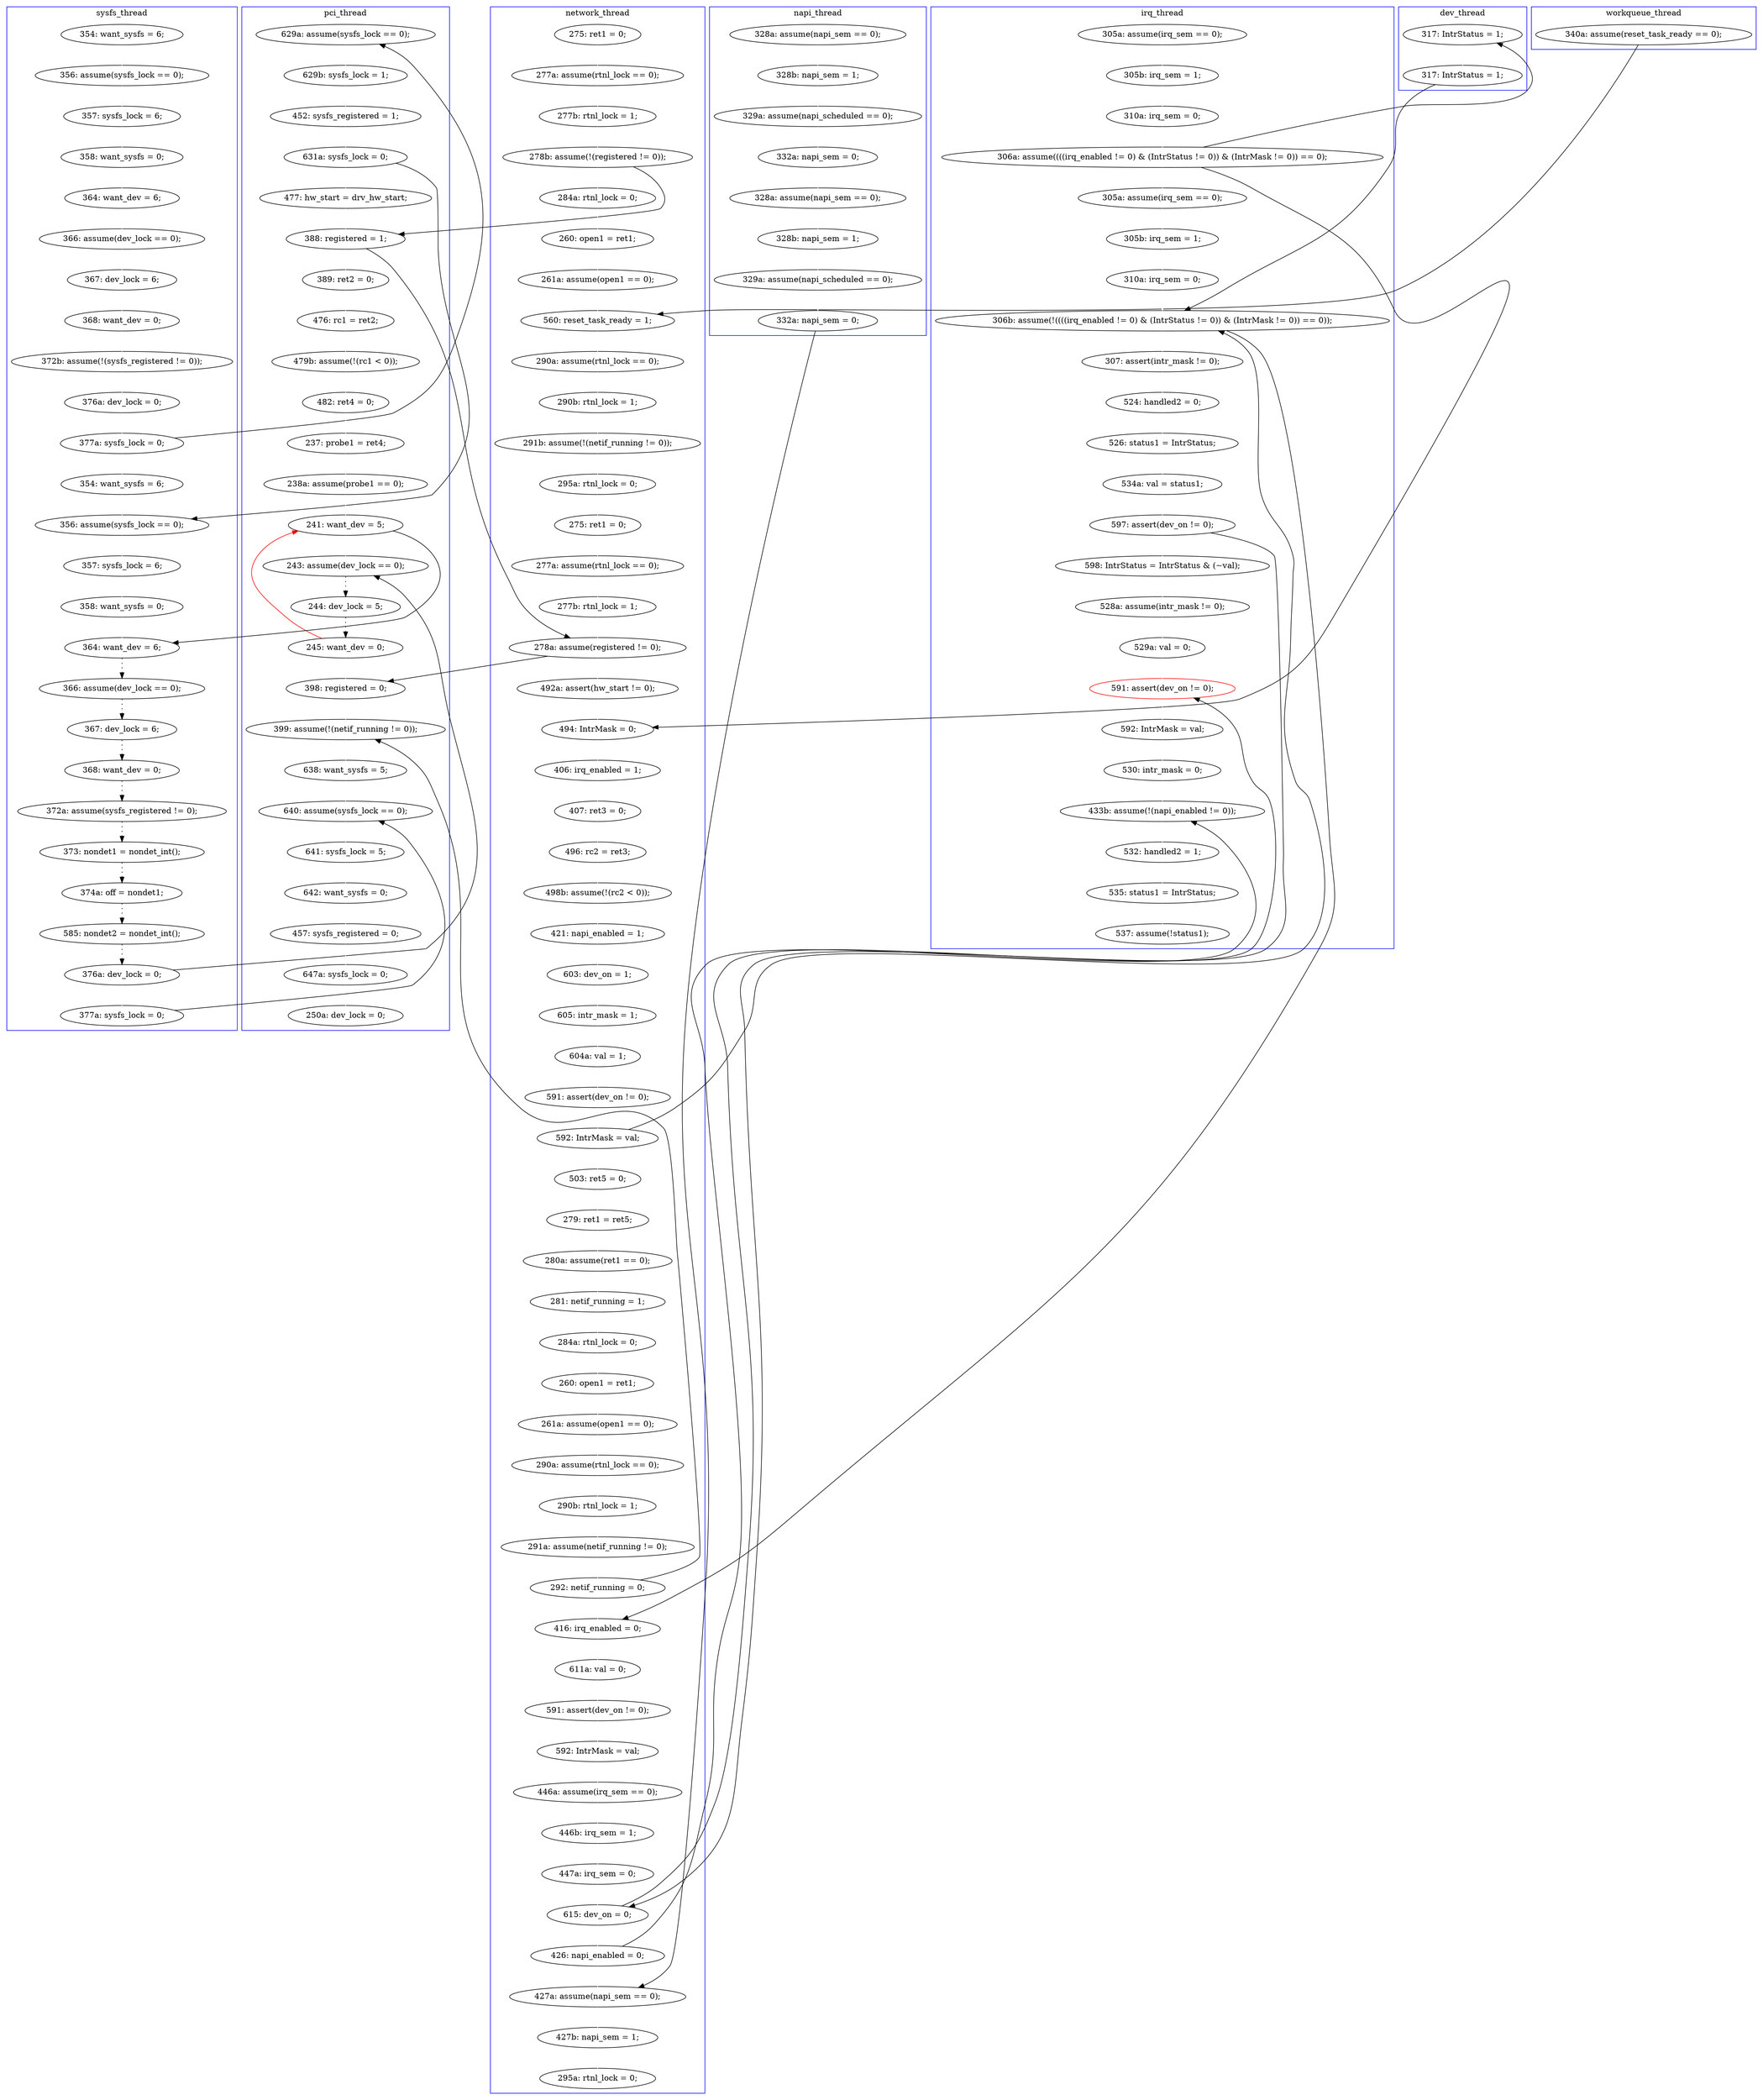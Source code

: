 digraph Counterexample {
	132 -> 133 [color = black, style = dotted]
	192 -> 195 [color = white, style = solid]
	108 -> 109 [color = black, style = dotted]
	189 -> 191 [color = white, style = solid]
	230 -> 231 [color = white, style = solid]
	60 -> 79 [color = white, style = solid]
	70 -> 75 [color = white, style = solid]
	265 -> 266 [color = white, style = solid]
	68 -> 70 [color = white, style = solid]
	170 -> 175 [color = white, style = solid]
	41 -> 46 [color = white, style = solid]
	91 -> 94 [color = white, style = solid]
	188 -> 189 [color = white, style = solid]
	272 -> 277 [color = white, style = solid]
	292 -> 296 [color = white, style = solid]
	36 -> 145 [color = black, style = solid, constraint = false]
	296 -> 303 [color = white, style = solid]
	118 -> 121 [color = white, style = solid]
	192 -> 220 [color = black, style = solid, constraint = false]
	133 -> 134 [color = black, style = dotted]
	59 -> 60 [color = white, style = solid]
	277 -> 292 [color = black, style = solid, constraint = false]
	177 -> 180 [color = white, style = solid]
	75 -> 164 [color = black, style = solid, constraint = false]
	53 -> 54 [color = white, style = solid]
	227 -> 230 [color = white, style = solid]
	202 -> 205 [color = white, style = solid]
	136 -> 137 [color = white, style = solid]
	213 -> 215 [color = white, style = solid]
	79 -> 96 [color = white, style = solid]
	231 -> 270 [color = white, style = solid]
	104 -> 108 [color = black, style = dotted]
	270 -> 271 [color = white, style = solid]
	161 -> 162 [color = white, style = solid]
	216 -> 257 [color = black, style = solid, constraint = false]
	94 -> 117 [color = white, style = solid]
	121 -> 220 [color = white, style = solid]
	87 -> 90 [color = white, style = solid]
	52 -> 53 [color = white, style = solid]
	191 -> 192 [color = white, style = solid]
	169 -> 170 [color = white, style = solid]
	256 -> 257 [color = white, style = solid]
	125 -> 128 [color = white, style = solid]
	115 -> 123 [color = black, style = dotted]
	180 -> 183 [color = white, style = solid]
	196 -> 199 [color = white, style = solid]
	249 -> 252 [color = white, style = solid]
	55 -> 57 [color = white, style = solid]
	51 -> 52 [color = white, style = solid]
	150 -> 151 [color = white, style = solid]
	309 -> 311 [color = white, style = solid]
	311 -> 313 [color = white, style = solid]
	212 -> 213 [color = white, style = solid]
	117 -> 118 [color = white, style = solid]
	305 -> 315 [color = white, style = solid]
	128 -> 246 [color = white, style = solid]
	127 -> 265 [color = black, style = solid, constraint = false]
	313 -> 324 [color = white, style = solid]
	277 -> 282 [color = white, style = solid]
	39 -> 40 [color = white, style = solid]
	112 -> 142 [color = white, style = solid]
	283 -> 284 [color = white, style = solid]
	220 -> 229 [color = white, style = solid]
	229 -> 240 [color = white, style = solid]
	223 -> 227 [color = white, style = solid]
	246 -> 248 [color = white, style = solid]
	215 -> 216 [color = white, style = solid]
	66 -> 68 [color = white, style = solid]
	46 -> 136 [color = white, style = solid]
	282 -> 283 [color = white, style = solid]
	164 -> 256 [color = black, style = solid, constraint = false]
	76 -> 80 [color = white, style = solid]
	40 -> 41 [color = white, style = solid]
	100 -> 102 [color = black, style = dotted]
	240 -> 241 [color = white, style = solid]
	60 -> 62 [color = black, style = solid, constraint = false]
	293 -> 305 [color = white, style = solid]
	93 -> 100 [color = black, style = solid, constraint = false]
	80 -> 83 [color = white, style = solid]
	109 -> 110 [color = black, style = dotted]
	86 -> 91 [color = white, style = solid]
	151 -> 153 [color = white, style = solid]
	255 -> 283 [color = black, style = solid, constraint = false]
	175 -> 176 [color = white, style = solid]
	303 -> 309 [color = white, style = solid]
	160 -> 161 [color = white, style = solid]
	62 -> 63 [color = white, style = solid]
	220 -> 223 [color = black, style = solid, constraint = false]
	47 -> 49 [color = white, style = solid]
	134 -> 93 [color = red, style = solid, constraint = false]
	248 -> 249 [color = white, style = solid]
	75 -> 76 [color = white, style = solid]
	245 -> 277 [color = black, style = solid, constraint = false]
	200 -> 201 [color = white, style = solid]
	154 -> 160 [color = white, style = solid]
	50 -> 51 [color = white, style = solid]
	282 -> 309 [color = black, style = solid, constraint = false]
	123 -> 132 [color = black, style = solid, constraint = false]
	251 -> 276 [color = white, style = solid]
	267 -> 293 [color = white, style = solid]
	85 -> 86 [color = white, style = solid]
	271 -> 272 [color = white, style = solid]
	201 -> 202 [color = white, style = solid]
	183 -> 187 [color = white, style = solid]
	252 -> 255 [color = white, style = solid]
	195 -> 196 [color = white, style = solid]
	90 -> 93 [color = white, style = solid]
	94 -> 170 [color = black, style = solid, constraint = false]
	68 -> 96 [color = black, style = solid, constraint = false]
	46 -> 75 [color = black, style = solid, constraint = false]
	110 -> 115 [color = black, style = dotted]
	83 -> 84 [color = white, style = solid]
	266 -> 267 [color = white, style = solid]
	142 -> 220 [color = black, style = solid, constraint = false]
	98 -> 100 [color = white, style = solid]
	54 -> 55 [color = white, style = solid]
	123 -> 127 [color = white, style = solid]
	153 -> 154 [color = white, style = solid]
	137 -> 140 [color = white, style = solid]
	96 -> 97 [color = white, style = solid]
	243 -> 245 [color = white, style = solid]
	284 -> 287 [color = white, style = solid]
	199 -> 200 [color = white, style = solid]
	84 -> 87 [color = white, style = solid]
	57 -> 59 [color = white, style = solid]
	241 -> 243 [color = white, style = solid]
	97 -> 98 [color = white, style = solid]
	176 -> 177 [color = white, style = solid]
	94 -> 112 [color = black, style = solid, constraint = false]
	145 -> 150 [color = white, style = solid]
	134 -> 256 [color = white, style = solid]
	140 -> 145 [color = white, style = solid]
	276 -> 278 [color = white, style = solid]
	216 -> 223 [color = white, style = solid]
	278 -> 292 [color = white, style = solid]
	162 -> 164 [color = white, style = solid]
	102 -> 103 [color = black, style = dotted]
	187 -> 188 [color = white, style = solid]
	205 -> 212 [color = white, style = solid]
	164 -> 169 [color = white, style = solid]
	93 -> 132 [color = white, style = solid]
	124 -> 125 [color = white, style = solid]
	262 -> 265 [color = white, style = solid]
	257 -> 262 [color = white, style = solid]
	63 -> 66 [color = white, style = solid]
	103 -> 104 [color = black, style = dotted]
	245 -> 251 [color = white, style = solid]
	49 -> 50 [color = white, style = solid]
	subgraph cluster5 {
		label = workqueue_thread
		color = blue
		36  [label = "340a: assume(reset_task_ready == 0);"]
	}
	subgraph cluster7 {
		label = dev_thread
		color = blue
		142  [label = "317: IntrStatus = 1;"]
		112  [label = "317: IntrStatus = 1;"]
	}
	subgraph cluster6 {
		label = sysfs_thread
		color = blue
		49  [label = "356: assume(sysfs_lock == 0);"]
		123  [label = "376a: dev_lock = 0;"]
		103  [label = "367: dev_lock = 6;"]
		47  [label = "354: want_sysfs = 6;"]
		50  [label = "357: sysfs_lock = 6;"]
		104  [label = "368: want_dev = 0;"]
		53  [label = "366: assume(dev_lock == 0);"]
		52  [label = "364: want_dev = 6;"]
		98  [label = "358: want_sysfs = 0;"]
		109  [label = "373: nondet1 = nondet_int();"]
		100  [label = "364: want_dev = 6;"]
		127  [label = "377a: sysfs_lock = 0;"]
		108  [label = "372a: assume(sysfs_registered != 0);"]
		96  [label = "356: assume(sysfs_lock == 0);"]
		54  [label = "367: dev_lock = 6;"]
		110  [label = "374a: off = nondet1;"]
		51  [label = "358: want_sysfs = 0;"]
		60  [label = "377a: sysfs_lock = 0;"]
		55  [label = "368: want_dev = 0;"]
		79  [label = "354: want_sysfs = 6;"]
		59  [label = "376a: dev_lock = 0;"]
		102  [label = "366: assume(dev_lock == 0);"]
		115  [label = "585: nondet2 = nondet_int();"]
		97  [label = "357: sysfs_lock = 6;"]
		57  [label = "372b: assume(!(sysfs_registered != 0));"]
	}
	subgraph cluster1 {
		label = pci_thread
		color = blue
		62  [label = "629a: assume(sysfs_lock == 0);"]
		84  [label = "482: ret4 = 0;"]
		63  [label = "629b: sysfs_lock = 1;"]
		266  [label = "641: sysfs_lock = 5;"]
		132  [label = "243: assume(dev_lock == 0);"]
		257  [label = "399: assume(!(netif_running != 0));"]
		265  [label = "640: assume(sysfs_lock == 0);"]
		267  [label = "642: want_sysfs = 0;"]
		87  [label = "237: probe1 = ret4;"]
		90  [label = "238a: assume(probe1 == 0);"]
		262  [label = "638: want_sysfs = 5;"]
		66  [label = "452: sysfs_registered = 1;"]
		83  [label = "479b: assume(!(rc1 < 0));"]
		293  [label = "457: sysfs_registered = 0;"]
		134  [label = "245: want_dev = 0;"]
		93  [label = "241: want_dev = 5;"]
		80  [label = "476: rc1 = ret2;"]
		75  [label = "388: registered = 1;"]
		133  [label = "244: dev_lock = 5;"]
		305  [label = "647a: sysfs_lock = 0;"]
		76  [label = "389: ret2 = 0;"]
		315  [label = "250a: dev_lock = 0;"]
		68  [label = "631a: sysfs_lock = 0;"]
		70  [label = "477: hw_start = drv_hw_start;"]
		256  [label = "398: registered = 0;"]
	}
	subgraph cluster3 {
		label = irq_thread
		color = blue
		220  [label = "306b: assume(!((((irq_enabled != 0) & (IntrStatus != 0)) & (IntrMask != 0)) == 0));"]
		324  [label = "537: assume(!status1);"]
		243  [label = "534a: val = status1;"]
		229  [label = "307: assert(intr_mask != 0);"]
		85  [label = "305a: assume(irq_sem == 0);"]
		94  [label = "306a: assume((((irq_enabled != 0) & (IntrStatus != 0)) & (IntrMask != 0)) == 0);"]
		240  [label = "524: handled2 = 0;"]
		303  [label = "530: intr_mask = 0;"]
		278  [label = "529a: val = 0;"]
		292  [label = "591: assert(dev_on != 0);", color = red]
		245  [label = "597: assert(dev_on != 0);"]
		276  [label = "528a: assume(intr_mask != 0);"]
		91  [label = "310a: irq_sem = 0;"]
		241  [label = "526: status1 = IntrStatus;"]
		296  [label = "592: IntrMask = val;"]
		251  [label = "598: IntrStatus = IntrStatus & (~val);"]
		313  [label = "535: status1 = IntrStatus;"]
		309  [label = "433b: assume(!(napi_enabled != 0));"]
		121  [label = "310a: irq_sem = 0;"]
		118  [label = "305b: irq_sem = 1;"]
		86  [label = "305b: irq_sem = 1;"]
		117  [label = "305a: assume(irq_sem == 0);"]
		311  [label = "532: handled2 = 1;"]
	}
	subgraph cluster2 {
		label = network_thread
		color = blue
		162  [label = "277b: rtnl_lock = 1;"]
		215  [label = "291a: assume(netif_running != 0);"]
		164  [label = "278a: assume(registered != 0);"]
		154  [label = "295a: rtnl_lock = 0;"]
		169  [label = "492a: assert(hw_start != 0);"]
		227  [label = "611a: val = 0;"]
		151  [label = "290b: rtnl_lock = 1;"]
		282  [label = "426: napi_enabled = 0;"]
		196  [label = "279: ret1 = ret5;"]
		200  [label = "281: netif_running = 1;"]
		202  [label = "260: open1 = ret1;"]
		270  [label = "446a: assume(irq_sem == 0);"]
		145  [label = "560: reset_task_ready = 1;"]
		188  [label = "605: intr_mask = 1;"]
		189  [label = "604a: val = 1;"]
		180  [label = "498b: assume(!(rc2 < 0));"]
		136  [label = "284a: rtnl_lock = 0;"]
		160  [label = "275: ret1 = 0;"]
		277  [label = "615: dev_on = 0;"]
		195  [label = "503: ret5 = 0;"]
		41  [label = "277b: rtnl_lock = 1;"]
		287  [label = "295a: rtnl_lock = 0;"]
		161  [label = "277a: assume(rtnl_lock == 0);"]
		39  [label = "275: ret1 = 0;"]
		170  [label = "494: IntrMask = 0;"]
		212  [label = "290a: assume(rtnl_lock == 0);"]
		284  [label = "427b: napi_sem = 1;"]
		187  [label = "603: dev_on = 1;"]
		201  [label = "284a: rtnl_lock = 0;"]
		230  [label = "591: assert(dev_on != 0);"]
		175  [label = "406: irq_enabled = 1;"]
		192  [label = "592: IntrMask = val;"]
		140  [label = "261a: assume(open1 == 0);"]
		213  [label = "290b: rtnl_lock = 1;"]
		177  [label = "496: rc2 = ret3;"]
		205  [label = "261a: assume(open1 == 0);"]
		216  [label = "292: netif_running = 0;"]
		283  [label = "427a: assume(napi_sem == 0);"]
		223  [label = "416: irq_enabled = 0;"]
		40  [label = "277a: assume(rtnl_lock == 0);"]
		271  [label = "446b: irq_sem = 1;"]
		199  [label = "280a: assume(ret1 == 0);"]
		191  [label = "591: assert(dev_on != 0);"]
		137  [label = "260: open1 = ret1;"]
		150  [label = "290a: assume(rtnl_lock == 0);"]
		46  [label = "278b: assume(!(registered != 0));"]
		176  [label = "407: ret3 = 0;"]
		231  [label = "592: IntrMask = val;"]
		153  [label = "291b: assume(!(netif_running != 0));"]
		272  [label = "447a: irq_sem = 0;"]
		183  [label = "421: napi_enabled = 1;"]
	}
	subgraph cluster4 {
		label = napi_thread
		color = blue
		255  [label = "332a: napi_sem = 0;"]
		249  [label = "328b: napi_sem = 1;"]
		125  [label = "328b: napi_sem = 1;"]
		246  [label = "332a: napi_sem = 0;"]
		252  [label = "329a: assume(napi_scheduled == 0);"]
		124  [label = "328a: assume(napi_sem == 0);"]
		128  [label = "329a: assume(napi_scheduled == 0);"]
		248  [label = "328a: assume(napi_sem == 0);"]
	}
}
